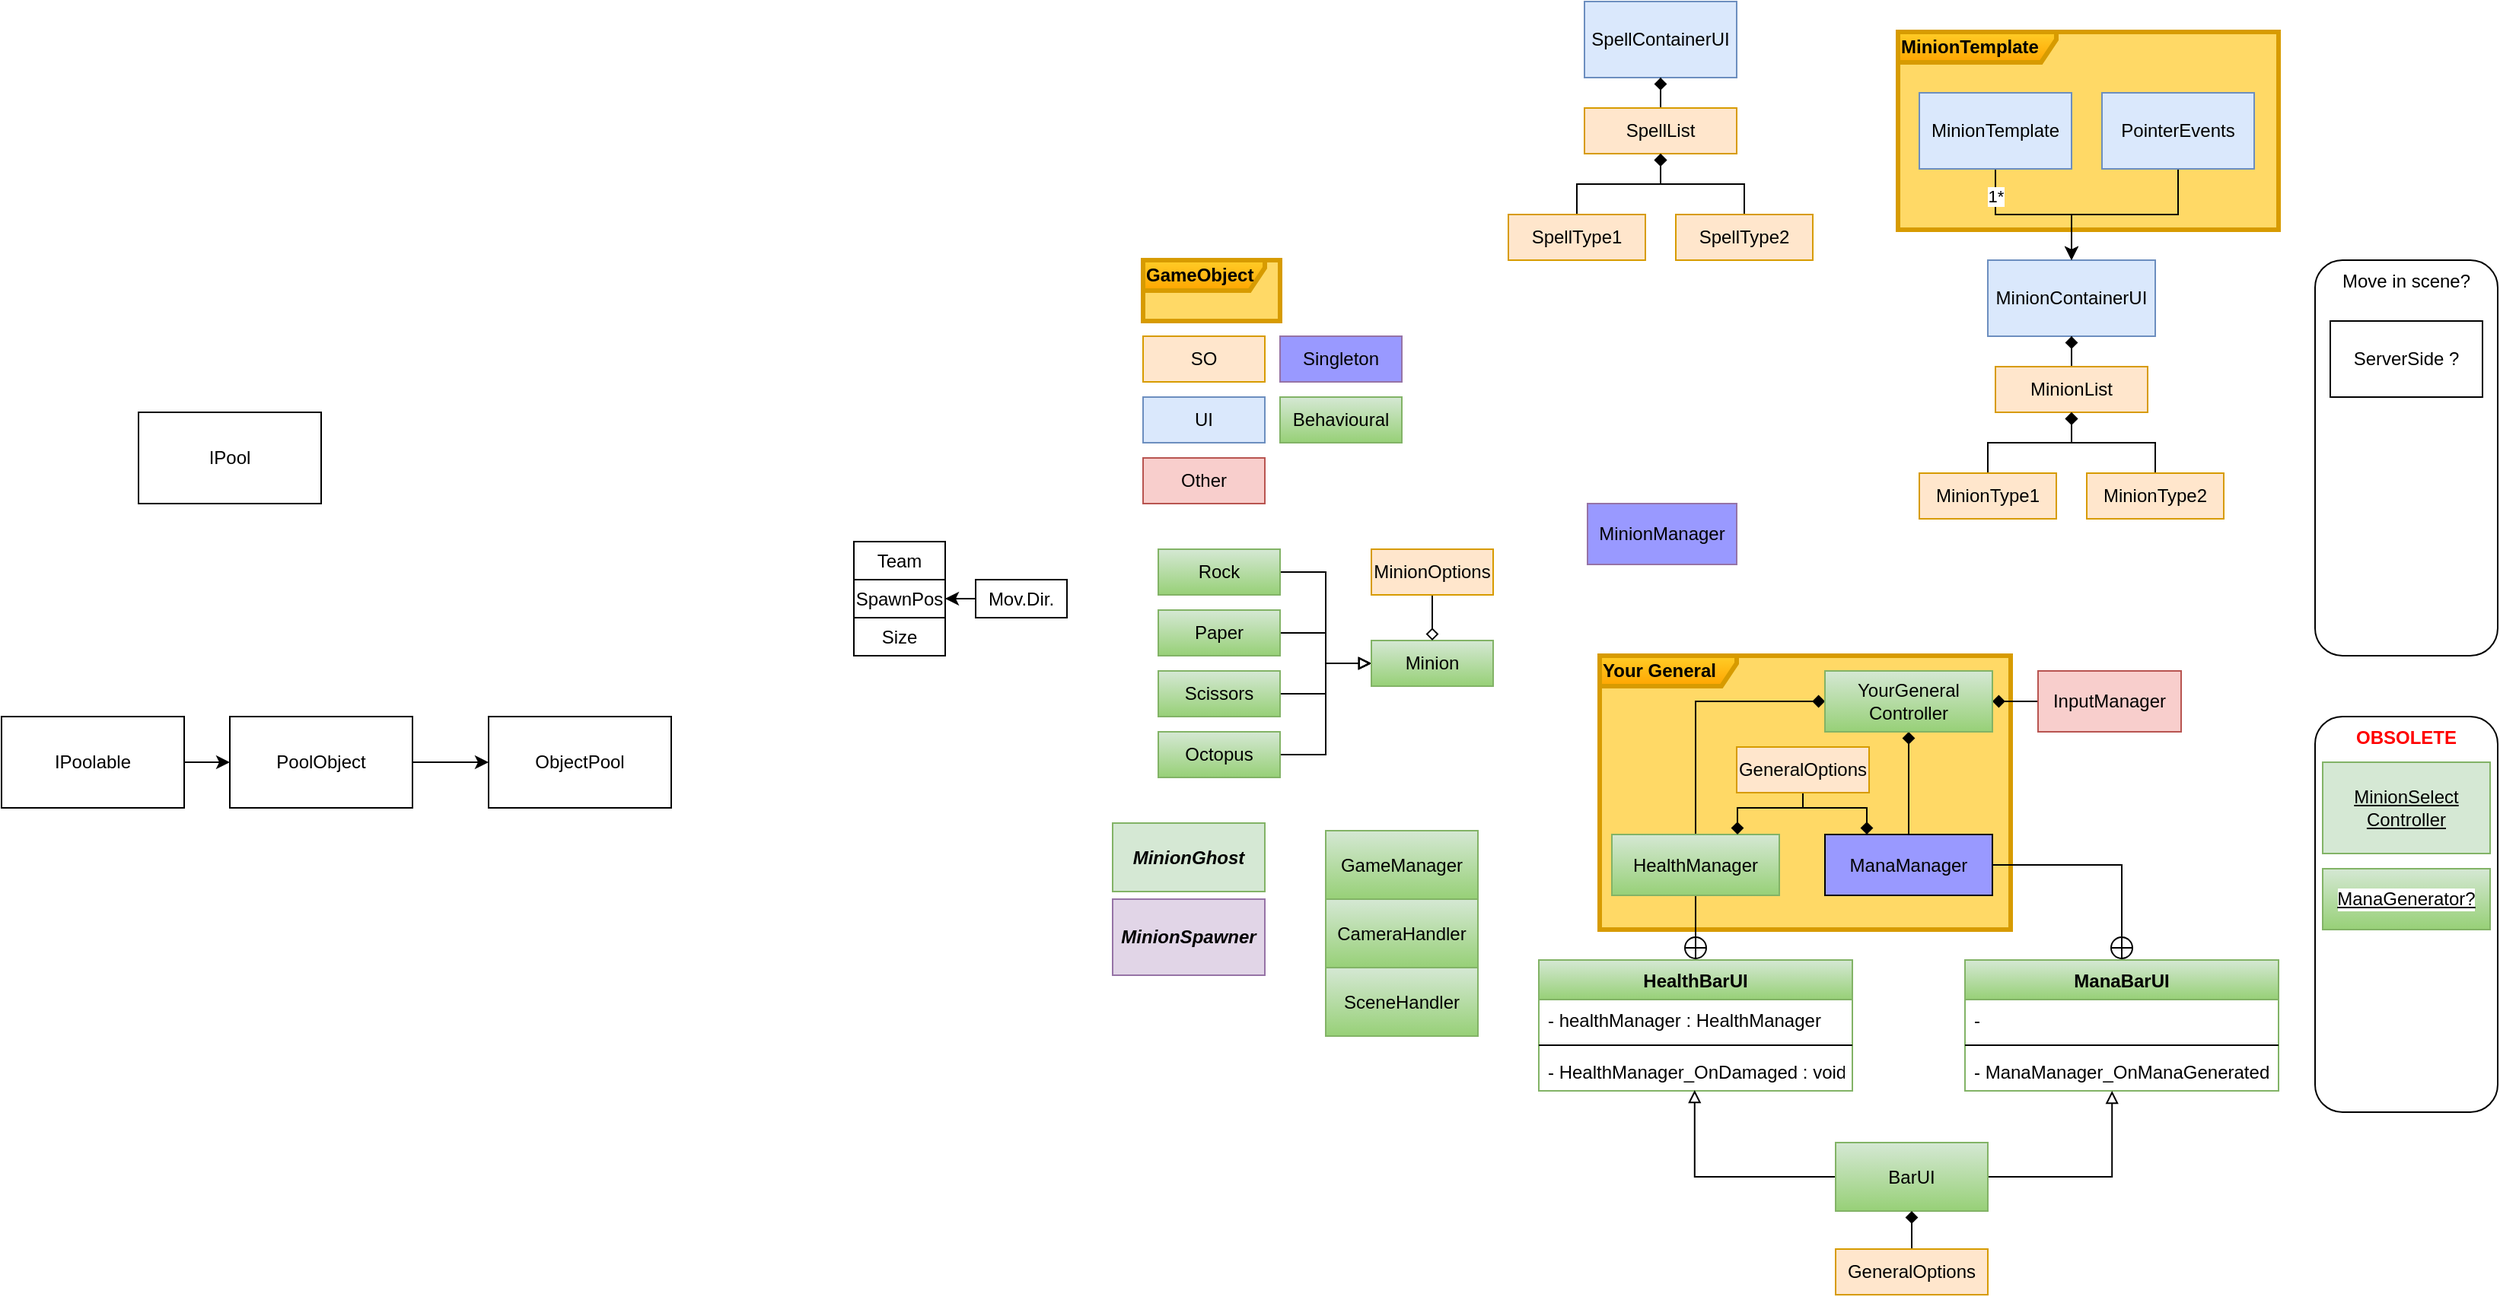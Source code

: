 <mxfile version="16.0.2" type="device"><diagram id="GfL2itH7mbFoeTGBQEbW" name="Sayfa -1"><mxGraphModel dx="1691" dy="1743" grid="1" gridSize="10" guides="1" tooltips="1" connect="1" arrows="1" fold="1" page="1" pageScale="1" pageWidth="827" pageHeight="1169" math="0" shadow="0"><root><mxCell id="0"/><mxCell id="1" parent="0"/><mxCell id="EcPCMLKlSUhCGShAriqz-20" value="&lt;b&gt;Your General&lt;/b&gt;" style="shape=umlFrame;whiteSpace=wrap;html=1;strokeColor=#d79b00;fillColor=#ffcd28;gradientColor=#ffa500;strokeWidth=3;perimeterSpacing=0;swimlaneFillColor=#FFD966;align=left;width=90;height=20;" parent="1" vertex="1"><mxGeometry x="340" y="270" width="270" height="180" as="geometry"/></mxCell><mxCell id="Eb7JJvt_ekmqcAMITwJL-7" style="edgeStyle=orthogonalEdgeStyle;rounded=0;orthogonalLoop=1;jettySize=auto;html=1;exitX=1;exitY=0.5;exitDx=0;exitDy=0;entryX=0;entryY=0.5;entryDx=0;entryDy=0;endArrow=block;endFill=0;" parent="1" source="Eb7JJvt_ekmqcAMITwJL-1" target="Eb7JJvt_ekmqcAMITwJL-6" edge="1"><mxGeometry relative="1" as="geometry"/></mxCell><mxCell id="Eb7JJvt_ekmqcAMITwJL-1" value="Rock" style="rounded=0;whiteSpace=wrap;html=1;fillColor=#d5e8d4;strokeColor=#82b366;gradientColor=#97d077;" parent="1" vertex="1"><mxGeometry x="50" y="200" width="80" height="30" as="geometry"/></mxCell><mxCell id="Eb7JJvt_ekmqcAMITwJL-8" style="edgeStyle=orthogonalEdgeStyle;rounded=0;orthogonalLoop=1;jettySize=auto;html=1;exitX=1;exitY=0.5;exitDx=0;exitDy=0;entryX=0;entryY=0.5;entryDx=0;entryDy=0;endArrow=block;endFill=0;" parent="1" source="Eb7JJvt_ekmqcAMITwJL-2" target="Eb7JJvt_ekmqcAMITwJL-6" edge="1"><mxGeometry relative="1" as="geometry"/></mxCell><mxCell id="Eb7JJvt_ekmqcAMITwJL-2" value="Paper" style="rounded=0;whiteSpace=wrap;html=1;fillColor=#d5e8d4;strokeColor=#82b366;gradientColor=#97d077;" parent="1" vertex="1"><mxGeometry x="50" y="240" width="80" height="30" as="geometry"/></mxCell><mxCell id="Eb7JJvt_ekmqcAMITwJL-9" style="edgeStyle=orthogonalEdgeStyle;rounded=0;orthogonalLoop=1;jettySize=auto;html=1;exitX=1;exitY=0.5;exitDx=0;exitDy=0;entryX=0;entryY=0.5;entryDx=0;entryDy=0;endArrow=block;endFill=0;" parent="1" source="Eb7JJvt_ekmqcAMITwJL-3" target="Eb7JJvt_ekmqcAMITwJL-6" edge="1"><mxGeometry relative="1" as="geometry"/></mxCell><mxCell id="Eb7JJvt_ekmqcAMITwJL-3" value="Scissors" style="rounded=0;whiteSpace=wrap;html=1;fillColor=#d5e8d4;strokeColor=#82b366;gradientColor=#97d077;" parent="1" vertex="1"><mxGeometry x="50" y="280" width="80" height="30" as="geometry"/></mxCell><mxCell id="Eb7JJvt_ekmqcAMITwJL-10" style="edgeStyle=orthogonalEdgeStyle;rounded=0;orthogonalLoop=1;jettySize=auto;html=1;exitX=1;exitY=0.5;exitDx=0;exitDy=0;entryX=0;entryY=0.5;entryDx=0;entryDy=0;endArrow=block;endFill=0;" parent="1" source="Eb7JJvt_ekmqcAMITwJL-4" target="Eb7JJvt_ekmqcAMITwJL-6" edge="1"><mxGeometry relative="1" as="geometry"/></mxCell><mxCell id="Eb7JJvt_ekmqcAMITwJL-4" value="Octopus" style="rounded=0;whiteSpace=wrap;html=1;fillColor=#d5e8d4;strokeColor=#82b366;gradientColor=#97d077;" parent="1" vertex="1"><mxGeometry x="50" y="320" width="80" height="30" as="geometry"/></mxCell><mxCell id="Eb7JJvt_ekmqcAMITwJL-5" value="MinionSpawner" style="rounded=0;whiteSpace=wrap;html=1;fillColor=#e1d5e7;strokeColor=#9673a6;fontStyle=3" parent="1" vertex="1"><mxGeometry x="20" y="430" width="100" height="50" as="geometry"/></mxCell><mxCell id="Eb7JJvt_ekmqcAMITwJL-6" value="Minion" style="rounded=0;whiteSpace=wrap;html=1;fillColor=#d5e8d4;strokeColor=#82b366;gradientColor=#97d077;" parent="1" vertex="1"><mxGeometry x="190" y="260" width="80" height="30" as="geometry"/></mxCell><mxCell id="Eb7JJvt_ekmqcAMITwJL-11" value="MinionContainerUI" style="rounded=0;whiteSpace=wrap;html=1;fillColor=#dae8fc;strokeColor=#6c8ebf;" parent="1" vertex="1"><mxGeometry x="595" y="10" width="110" height="50" as="geometry"/></mxCell><mxCell id="Eb7JJvt_ekmqcAMITwJL-12" value="SO" style="rounded=0;whiteSpace=wrap;html=1;fillColor=#ffe6cc;strokeColor=#d79b00;" parent="1" vertex="1"><mxGeometry x="40" y="60" width="80" height="30" as="geometry"/></mxCell><mxCell id="Eb7JJvt_ekmqcAMITwJL-13" value="Singleton" style="rounded=0;whiteSpace=wrap;html=1;fillColor=#9999FF;strokeColor=#9673a6;" parent="1" vertex="1"><mxGeometry x="130" y="60" width="80" height="30" as="geometry"/></mxCell><mxCell id="Eb7JJvt_ekmqcAMITwJL-14" value="UI" style="rounded=0;whiteSpace=wrap;html=1;fillColor=#dae8fc;strokeColor=#6c8ebf;" parent="1" vertex="1"><mxGeometry x="40" y="100" width="80" height="30" as="geometry"/></mxCell><mxCell id="Eb7JJvt_ekmqcAMITwJL-15" value="SpellContainerUI" style="rounded=0;whiteSpace=wrap;html=1;fillColor=#dae8fc;strokeColor=#6c8ebf;" parent="1" vertex="1"><mxGeometry x="330" y="-160" width="100" height="50" as="geometry"/></mxCell><mxCell id="Eb7JJvt_ekmqcAMITwJL-16" value="Behavioural" style="rounded=0;whiteSpace=wrap;html=1;fillColor=#d5e8d4;strokeColor=#82b366;gradientColor=#97d077;" parent="1" vertex="1"><mxGeometry x="130" y="100" width="80" height="30" as="geometry"/></mxCell><mxCell id="Eb7JJvt_ekmqcAMITwJL-17" value="ServerSide ?" style="rounded=0;whiteSpace=wrap;html=1;direction=west;horizontal=1;" parent="1" vertex="1"><mxGeometry x="820" y="50" width="100" height="50" as="geometry"/></mxCell><mxCell id="FikH05s0eqatZr69xODe-25" value="" style="edgeStyle=orthogonalEdgeStyle;rounded=0;orthogonalLoop=1;jettySize=auto;html=1;endArrow=circlePlus;endFill=0;entryX=0.5;entryY=0;entryDx=0;entryDy=0;exitX=1;exitY=0.5;exitDx=0;exitDy=0;" parent="1" source="Eb7JJvt_ekmqcAMITwJL-19" target="EcPCMLKlSUhCGShAriqz-16" edge="1"><mxGeometry relative="1" as="geometry"><mxPoint x="683" y="517.5" as="targetPoint"/></mxGeometry></mxCell><mxCell id="7CmaLVEED9Y3V0FlP1Bn-3" value="" style="edgeStyle=orthogonalEdgeStyle;rounded=0;orthogonalLoop=1;jettySize=auto;html=1;endArrow=diamond;endFill=1;exitX=0.5;exitY=0;exitDx=0;exitDy=0;" parent="1" source="Eb7JJvt_ekmqcAMITwJL-19" target="FikH05s0eqatZr69xODe-30" edge="1"><mxGeometry relative="1" as="geometry"><mxPoint x="543" y="387.5" as="sourcePoint"/></mxGeometry></mxCell><mxCell id="Eb7JJvt_ekmqcAMITwJL-19" value="ManaManager" style="rounded=0;whiteSpace=wrap;html=1;fillColor=#9999FF;strokeColor=default;gradientColor=none;" parent="1" vertex="1"><mxGeometry x="488" y="387.5" width="110" height="40" as="geometry"/></mxCell><mxCell id="Eb7JJvt_ekmqcAMITwJL-21" value="MinionGhost" style="rounded=0;whiteSpace=wrap;html=1;fillColor=#d5e8d4;strokeColor=#82b366;fontStyle=3" parent="1" vertex="1"><mxGeometry x="20" y="380" width="100" height="45" as="geometry"/></mxCell><mxCell id="Eb7JJvt_ekmqcAMITwJL-23" value="MinionSelect&lt;br&gt;Controller" style="rounded=0;whiteSpace=wrap;html=1;fillColor=#d5e8d4;strokeColor=#82b366;fontStyle=4" parent="1" vertex="1"><mxGeometry x="815" y="340" width="110" height="60" as="geometry"/></mxCell><mxCell id="FikH05s0eqatZr69xODe-17" value="" style="edgeStyle=orthogonalEdgeStyle;rounded=0;orthogonalLoop=1;jettySize=auto;html=1;endArrow=diamond;endFill=1;" parent="1" source="FikH05s0eqatZr69xODe-3" target="Eb7JJvt_ekmqcAMITwJL-11" edge="1"><mxGeometry relative="1" as="geometry"/></mxCell><mxCell id="FikH05s0eqatZr69xODe-3" value="MinionList" style="rounded=0;whiteSpace=wrap;html=1;fillColor=#ffe6cc;strokeColor=#d79b00;" parent="1" vertex="1"><mxGeometry x="600" y="80" width="100" height="30" as="geometry"/></mxCell><mxCell id="FikH05s0eqatZr69xODe-16" value="" style="edgeStyle=orthogonalEdgeStyle;rounded=0;orthogonalLoop=1;jettySize=auto;html=1;endArrow=diamond;endFill=1;" parent="1" source="FikH05s0eqatZr69xODe-13" target="FikH05s0eqatZr69xODe-3" edge="1"><mxGeometry relative="1" as="geometry"/></mxCell><mxCell id="FikH05s0eqatZr69xODe-13" value="MinionType1" style="rounded=0;whiteSpace=wrap;html=1;fillColor=#ffe6cc;strokeColor=#d79b00;" parent="1" vertex="1"><mxGeometry x="550" y="150" width="90" height="30" as="geometry"/></mxCell><mxCell id="FikH05s0eqatZr69xODe-15" value="" style="edgeStyle=orthogonalEdgeStyle;rounded=0;orthogonalLoop=1;jettySize=auto;html=1;endArrow=diamond;endFill=1;" parent="1" source="FikH05s0eqatZr69xODe-14" target="FikH05s0eqatZr69xODe-3" edge="1"><mxGeometry relative="1" as="geometry"/></mxCell><mxCell id="FikH05s0eqatZr69xODe-14" value="MinionType2" style="rounded=0;whiteSpace=wrap;html=1;fillColor=#ffe6cc;strokeColor=#d79b00;" parent="1" vertex="1"><mxGeometry x="660" y="150" width="90" height="30" as="geometry"/></mxCell><mxCell id="FikH05s0eqatZr69xODe-23" value="" style="edgeStyle=orthogonalEdgeStyle;rounded=0;orthogonalLoop=1;jettySize=auto;html=1;endArrow=diamond;endFill=1;" parent="1" source="FikH05s0eqatZr69xODe-18" target="Eb7JJvt_ekmqcAMITwJL-15" edge="1"><mxGeometry relative="1" as="geometry"/></mxCell><mxCell id="FikH05s0eqatZr69xODe-18" value="SpellList" style="rounded=0;whiteSpace=wrap;html=1;fillColor=#ffe6cc;strokeColor=#d79b00;" parent="1" vertex="1"><mxGeometry x="330" y="-90" width="100" height="30" as="geometry"/></mxCell><mxCell id="FikH05s0eqatZr69xODe-19" value="" style="edgeStyle=orthogonalEdgeStyle;rounded=0;orthogonalLoop=1;jettySize=auto;html=1;endArrow=diamond;endFill=1;" parent="1" source="FikH05s0eqatZr69xODe-20" target="FikH05s0eqatZr69xODe-18" edge="1"><mxGeometry relative="1" as="geometry"/></mxCell><mxCell id="FikH05s0eqatZr69xODe-20" value="SpellType1" style="rounded=0;whiteSpace=wrap;html=1;fillColor=#ffe6cc;strokeColor=#d79b00;" parent="1" vertex="1"><mxGeometry x="280" y="-20" width="90" height="30" as="geometry"/></mxCell><mxCell id="FikH05s0eqatZr69xODe-21" value="" style="edgeStyle=orthogonalEdgeStyle;rounded=0;orthogonalLoop=1;jettySize=auto;html=1;endArrow=diamond;endFill=1;" parent="1" source="FikH05s0eqatZr69xODe-22" target="FikH05s0eqatZr69xODe-18" edge="1"><mxGeometry relative="1" as="geometry"/></mxCell><mxCell id="FikH05s0eqatZr69xODe-22" value="SpellType2" style="rounded=0;whiteSpace=wrap;html=1;fillColor=#ffe6cc;strokeColor=#d79b00;" parent="1" vertex="1"><mxGeometry x="390" y="-20" width="90" height="30" as="geometry"/></mxCell><mxCell id="FikH05s0eqatZr69xODe-24" value="GameManager" style="rounded=0;whiteSpace=wrap;html=1;fillColor=#d5e8d4;strokeColor=#82b366;gradientColor=#97d077;" parent="1" vertex="1"><mxGeometry x="160" y="385" width="100" height="45" as="geometry"/></mxCell><mxCell id="FikH05s0eqatZr69xODe-27" value="" style="edgeStyle=orthogonalEdgeStyle;rounded=0;orthogonalLoop=1;jettySize=auto;html=1;endArrow=circlePlus;endFill=0;" parent="1" source="FikH05s0eqatZr69xODe-26" target="EcPCMLKlSUhCGShAriqz-8" edge="1"><mxGeometry relative="1" as="geometry"/></mxCell><mxCell id="7CmaLVEED9Y3V0FlP1Bn-4" value="" style="edgeStyle=orthogonalEdgeStyle;rounded=0;orthogonalLoop=1;jettySize=auto;html=1;endArrow=diamond;endFill=1;exitX=0.5;exitY=0;exitDx=0;exitDy=0;entryX=0;entryY=0.5;entryDx=0;entryDy=0;" parent="1" source="FikH05s0eqatZr69xODe-26" target="FikH05s0eqatZr69xODe-30" edge="1"><mxGeometry relative="1" as="geometry"/></mxCell><mxCell id="FikH05s0eqatZr69xODe-26" value="HealthManager" style="rounded=0;whiteSpace=wrap;html=1;fillColor=#d5e8d4;strokeColor=#82b366;gradientColor=#97d077;fontStyle=0" parent="1" vertex="1"><mxGeometry x="348" y="387.5" width="110" height="40" as="geometry"/></mxCell><mxCell id="FikH05s0eqatZr69xODe-28" value="Other" style="rounded=0;whiteSpace=wrap;html=1;fillColor=#f8cecc;strokeColor=#b85450;" parent="1" vertex="1"><mxGeometry x="40" y="140" width="80" height="30" as="geometry"/></mxCell><mxCell id="7CmaLVEED9Y3V0FlP1Bn-5" value="" style="edgeStyle=orthogonalEdgeStyle;rounded=0;orthogonalLoop=1;jettySize=auto;html=1;endArrow=diamond;endFill=1;exitX=0;exitY=0.5;exitDx=0;exitDy=0;" parent="1" source="FikH05s0eqatZr69xODe-29" target="FikH05s0eqatZr69xODe-30" edge="1"><mxGeometry relative="1" as="geometry"/></mxCell><mxCell id="FikH05s0eqatZr69xODe-29" value="InputManager" style="rounded=0;whiteSpace=wrap;html=1;fillColor=#f8cecc;strokeColor=#b85450;" parent="1" vertex="1"><mxGeometry x="628" y="280" width="94" height="40" as="geometry"/></mxCell><mxCell id="FikH05s0eqatZr69xODe-30" value="YourGeneral Controller" style="rounded=0;whiteSpace=wrap;html=1;fillColor=#d5e8d4;strokeColor=#82b366;gradientColor=#97d077;fontStyle=0;align=center;" parent="1" vertex="1"><mxGeometry x="488" y="280" width="110" height="40" as="geometry"/></mxCell><mxCell id="7CmaLVEED9Y3V0FlP1Bn-2" value="&lt;div&gt;&lt;span&gt;Move in scene?&lt;/span&gt;&lt;br&gt;&lt;/div&gt;&lt;div&gt;&lt;span&gt;&lt;br&gt;&lt;/span&gt;&lt;/div&gt;" style="rounded=1;whiteSpace=wrap;html=1;align=center;verticalAlign=top;labelPosition=center;verticalLabelPosition=middle;spacingBottom=0;fillColor=none;" parent="1" vertex="1"><mxGeometry x="810" y="10" width="120" height="260" as="geometry"/></mxCell><mxCell id="egSkhlj0Ok8Afp6qyzbZ-2" value="" style="edgeStyle=orthogonalEdgeStyle;rounded=0;orthogonalLoop=1;jettySize=auto;html=1;endArrow=diamond;endFill=0;" parent="1" source="egSkhlj0Ok8Afp6qyzbZ-1" target="Eb7JJvt_ekmqcAMITwJL-6" edge="1"><mxGeometry relative="1" as="geometry"/></mxCell><mxCell id="egSkhlj0Ok8Afp6qyzbZ-1" value="MinionOptions" style="rounded=0;whiteSpace=wrap;html=1;fillColor=#ffe6cc;strokeColor=#d79b00;" parent="1" vertex="1"><mxGeometry x="190" y="200" width="80" height="30" as="geometry"/></mxCell><mxCell id="egSkhlj0Ok8Afp6qyzbZ-3" value="CameraHandler" style="rounded=0;whiteSpace=wrap;html=1;fillColor=#d5e8d4;strokeColor=#82b366;gradientColor=#97d077;" parent="1" vertex="1"><mxGeometry x="160" y="430" width="100" height="45" as="geometry"/></mxCell><mxCell id="egSkhlj0Ok8Afp6qyzbZ-4" value="SceneHandler" style="rounded=0;whiteSpace=wrap;html=1;fillColor=#d5e8d4;strokeColor=#82b366;gradientColor=#97d077;" parent="1" vertex="1"><mxGeometry x="160" y="475" width="100" height="45" as="geometry"/></mxCell><mxCell id="egSkhlj0Ok8Afp6qyzbZ-5" value="&lt;div&gt;&lt;b&gt;&lt;font color=&quot;#ff0000&quot;&gt;OBSOLETE&lt;/font&gt;&lt;/b&gt;&lt;/div&gt;" style="rounded=1;html=1;align=center;verticalAlign=top;labelPosition=center;verticalLabelPosition=middle;spacingBottom=0;labelBackgroundColor=default;fillColor=none;arcSize=15;whiteSpace=wrap;" parent="1" vertex="1"><mxGeometry x="810" y="310" width="120" height="260" as="geometry"/></mxCell><mxCell id="EcPCMLKlSUhCGShAriqz-8" value="HealthBarUI" style="swimlane;fontStyle=1;align=center;verticalAlign=top;childLayout=stackLayout;horizontal=1;startSize=26;horizontalStack=0;resizeParent=1;resizeParentMax=0;resizeLast=0;collapsible=1;marginBottom=0;fillColor=#d5e8d4;strokeColor=#82b366;gradientColor=#97d077;" parent="1" vertex="1"><mxGeometry x="300" y="470" width="206" height="86" as="geometry"/></mxCell><mxCell id="EcPCMLKlSUhCGShAriqz-9" value="- healthManager : HealthManager" style="text;strokeColor=none;fillColor=none;align=left;verticalAlign=top;spacingLeft=4;spacingRight=4;overflow=hidden;rotatable=0;points=[[0,0.5],[1,0.5]];portConstraint=eastwest;" parent="EcPCMLKlSUhCGShAriqz-8" vertex="1"><mxGeometry y="26" width="206" height="26" as="geometry"/></mxCell><mxCell id="EcPCMLKlSUhCGShAriqz-10" value="" style="line;strokeWidth=1;fillColor=none;align=left;verticalAlign=middle;spacingTop=-1;spacingLeft=3;spacingRight=3;rotatable=0;labelPosition=right;points=[];portConstraint=eastwest;" parent="EcPCMLKlSUhCGShAriqz-8" vertex="1"><mxGeometry y="52" width="206" height="8" as="geometry"/></mxCell><mxCell id="EcPCMLKlSUhCGShAriqz-11" value="- HealthManager_OnDamaged : void" style="text;strokeColor=none;fillColor=none;align=left;verticalAlign=top;spacingLeft=4;spacingRight=4;overflow=hidden;rotatable=0;points=[[0,0.5],[1,0.5]];portConstraint=eastwest;" parent="EcPCMLKlSUhCGShAriqz-8" vertex="1"><mxGeometry y="60" width="206" height="26" as="geometry"/></mxCell><mxCell id="EcPCMLKlSUhCGShAriqz-16" value="ManaBarUI" style="swimlane;fontStyle=1;align=center;verticalAlign=top;childLayout=stackLayout;horizontal=1;startSize=26;horizontalStack=0;resizeParent=1;resizeParentMax=0;resizeLast=0;collapsible=1;marginBottom=0;fillColor=#d5e8d4;gradientColor=#97d077;strokeColor=#82b366;" parent="1" vertex="1"><mxGeometry x="580" y="470" width="206" height="86" as="geometry"/></mxCell><mxCell id="EcPCMLKlSUhCGShAriqz-17" value="-" style="text;strokeColor=none;fillColor=none;align=left;verticalAlign=top;spacingLeft=4;spacingRight=4;overflow=hidden;rotatable=0;points=[[0,0.5],[1,0.5]];portConstraint=eastwest;" parent="EcPCMLKlSUhCGShAriqz-16" vertex="1"><mxGeometry y="26" width="206" height="26" as="geometry"/></mxCell><mxCell id="EcPCMLKlSUhCGShAriqz-18" value="" style="line;strokeWidth=1;fillColor=none;align=left;verticalAlign=middle;spacingTop=-1;spacingLeft=3;spacingRight=3;rotatable=0;labelPosition=right;points=[];portConstraint=eastwest;" parent="EcPCMLKlSUhCGShAriqz-16" vertex="1"><mxGeometry y="52" width="206" height="8" as="geometry"/></mxCell><mxCell id="EcPCMLKlSUhCGShAriqz-19" value="- ManaManager_OnManaGenerated" style="text;strokeColor=none;fillColor=none;align=left;verticalAlign=top;spacingLeft=4;spacingRight=4;overflow=hidden;rotatable=0;points=[[0,0.5],[1,0.5]];portConstraint=eastwest;" parent="EcPCMLKlSUhCGShAriqz-16" vertex="1"><mxGeometry y="60" width="206" height="26" as="geometry"/></mxCell><mxCell id="EcPCMLKlSUhCGShAriqz-21" value="&lt;b&gt;GameObject&lt;/b&gt;" style="shape=umlFrame;whiteSpace=wrap;html=1;strokeColor=#d79b00;fillColor=#ffcd28;gradientColor=#ffa500;strokeWidth=3;perimeterSpacing=0;swimlaneFillColor=#FFD966;align=left;width=80;height=20;" parent="1" vertex="1"><mxGeometry x="40" y="10" width="90" height="40" as="geometry"/></mxCell><mxCell id="6ZH-X1_3gmYuz_06JJnR-1" value="Team" style="rounded=0;whiteSpace=wrap;html=1;" parent="1" vertex="1"><mxGeometry x="-150" y="195" width="60" height="25" as="geometry"/></mxCell><mxCell id="6ZH-X1_3gmYuz_06JJnR-2" value="SpawnPos" style="rounded=0;whiteSpace=wrap;html=1;" parent="1" vertex="1"><mxGeometry x="-150" y="220" width="60" height="25" as="geometry"/></mxCell><mxCell id="6ZH-X1_3gmYuz_06JJnR-3" value="Size" style="rounded=0;whiteSpace=wrap;html=1;" parent="1" vertex="1"><mxGeometry x="-150" y="245" width="60" height="25" as="geometry"/></mxCell><mxCell id="6ZH-X1_3gmYuz_06JJnR-5" value="" style="edgeStyle=orthogonalEdgeStyle;rounded=0;orthogonalLoop=1;jettySize=auto;html=1;entryX=1;entryY=0.5;entryDx=0;entryDy=0;" parent="1" source="6ZH-X1_3gmYuz_06JJnR-4" target="6ZH-X1_3gmYuz_06JJnR-2" edge="1"><mxGeometry relative="1" as="geometry"/></mxCell><mxCell id="6ZH-X1_3gmYuz_06JJnR-4" value="Mov.Dir." style="rounded=0;whiteSpace=wrap;html=1;" parent="1" vertex="1"><mxGeometry x="-70" y="220" width="60" height="25" as="geometry"/></mxCell><mxCell id="wxT-orkT-mXAC2jRIS5F-4" value="" style="edgeStyle=orthogonalEdgeStyle;rounded=0;orthogonalLoop=1;jettySize=auto;html=1;" parent="1" source="wxT-orkT-mXAC2jRIS5F-1" target="wxT-orkT-mXAC2jRIS5F-3" edge="1"><mxGeometry relative="1" as="geometry"/></mxCell><mxCell id="wxT-orkT-mXAC2jRIS5F-1" value="IPoolable" style="rounded=0;whiteSpace=wrap;html=1;" parent="1" vertex="1"><mxGeometry x="-710" y="310" width="120" height="60" as="geometry"/></mxCell><mxCell id="wxT-orkT-mXAC2jRIS5F-2" value="IPool" style="rounded=0;whiteSpace=wrap;html=1;" parent="1" vertex="1"><mxGeometry x="-620" y="110" width="120" height="60" as="geometry"/></mxCell><mxCell id="wxT-orkT-mXAC2jRIS5F-6" value="" style="edgeStyle=orthogonalEdgeStyle;rounded=0;orthogonalLoop=1;jettySize=auto;html=1;" parent="1" source="wxT-orkT-mXAC2jRIS5F-3" target="wxT-orkT-mXAC2jRIS5F-5" edge="1"><mxGeometry relative="1" as="geometry"/></mxCell><mxCell id="wxT-orkT-mXAC2jRIS5F-3" value="PoolObject" style="rounded=0;whiteSpace=wrap;html=1;" parent="1" vertex="1"><mxGeometry x="-560" y="310" width="120" height="60" as="geometry"/></mxCell><mxCell id="wxT-orkT-mXAC2jRIS5F-5" value="ObjectPool" style="rounded=0;whiteSpace=wrap;html=1;" parent="1" vertex="1"><mxGeometry x="-390" y="310" width="120" height="60" as="geometry"/></mxCell><mxCell id="YrhOMoGHU5jZ0SnsBV6X-15" value="&lt;b&gt;MinionTemplate&lt;/b&gt;" style="shape=umlFrame;whiteSpace=wrap;html=1;strokeColor=#d79b00;fillColor=#ffcd28;gradientColor=#ffa500;strokeWidth=3;perimeterSpacing=0;swimlaneFillColor=#FFD966;align=left;width=104;height=20;" vertex="1" parent="1"><mxGeometry x="536" y="-140" width="250" height="130" as="geometry"/></mxCell><mxCell id="YrhOMoGHU5jZ0SnsBV6X-2" value="" style="edgeStyle=orthogonalEdgeStyle;rounded=0;orthogonalLoop=1;jettySize=auto;html=1;endArrow=block;endFill=0;exitX=0;exitY=0.5;exitDx=0;exitDy=0;entryX=0.497;entryY=0.981;entryDx=0;entryDy=0;entryPerimeter=0;" edge="1" parent="1" source="YrhOMoGHU5jZ0SnsBV6X-1" target="EcPCMLKlSUhCGShAriqz-11"><mxGeometry relative="1" as="geometry"><mxPoint x="403.0" y="606" as="targetPoint"/></mxGeometry></mxCell><mxCell id="YrhOMoGHU5jZ0SnsBV6X-3" value="" style="edgeStyle=orthogonalEdgeStyle;rounded=0;orthogonalLoop=1;jettySize=auto;html=1;endArrow=block;endFill=0;exitX=1;exitY=0.5;exitDx=0;exitDy=0;entryX=0.469;entryY=1;entryDx=0;entryDy=0;entryPerimeter=0;" edge="1" parent="1" source="YrhOMoGHU5jZ0SnsBV6X-1" target="EcPCMLKlSUhCGShAriqz-19"><mxGeometry relative="1" as="geometry"/></mxCell><mxCell id="YrhOMoGHU5jZ0SnsBV6X-1" value="BarUI" style="rounded=0;whiteSpace=wrap;html=1;fillColor=#d5e8d4;strokeColor=#82b366;gradientColor=#97d077;" vertex="1" parent="1"><mxGeometry x="495" y="590" width="100" height="45" as="geometry"/></mxCell><mxCell id="YrhOMoGHU5jZ0SnsBV6X-6" value="ManaGenerator?" style="rounded=0;whiteSpace=wrap;html=1;fillColor=#d5e8d4;strokeColor=#82b366;gradientColor=#97d077;fontStyle=4;labelBackgroundColor=#FFFFFF;" vertex="1" parent="1"><mxGeometry x="815" y="410" width="110" height="40" as="geometry"/></mxCell><mxCell id="YrhOMoGHU5jZ0SnsBV6X-11" value="" style="edgeStyle=orthogonalEdgeStyle;rounded=0;orthogonalLoop=1;jettySize=auto;html=1;endArrow=classic;endFill=1;" edge="1" parent="1" source="YrhOMoGHU5jZ0SnsBV6X-7" target="Eb7JJvt_ekmqcAMITwJL-11"><mxGeometry relative="1" as="geometry"/></mxCell><mxCell id="YrhOMoGHU5jZ0SnsBV6X-12" value="1*" style="edgeLabel;html=1;align=center;verticalAlign=middle;resizable=0;points=[];" vertex="1" connectable="0" parent="YrhOMoGHU5jZ0SnsBV6X-11"><mxGeometry x="-0.736" relative="1" as="geometry"><mxPoint y="3" as="offset"/></mxGeometry></mxCell><mxCell id="YrhOMoGHU5jZ0SnsBV6X-7" value="MinionTemplate" style="rounded=0;whiteSpace=wrap;html=1;fillColor=#dae8fc;strokeColor=#6c8ebf;" vertex="1" parent="1"><mxGeometry x="550" y="-100" width="100" height="50" as="geometry"/></mxCell><mxCell id="YrhOMoGHU5jZ0SnsBV6X-14" value="" style="edgeStyle=orthogonalEdgeStyle;rounded=0;orthogonalLoop=1;jettySize=auto;html=1;endArrow=classic;endFill=1;" edge="1" parent="1" source="YrhOMoGHU5jZ0SnsBV6X-13" target="Eb7JJvt_ekmqcAMITwJL-11"><mxGeometry relative="1" as="geometry"/></mxCell><mxCell id="YrhOMoGHU5jZ0SnsBV6X-13" value="PointerEvents" style="rounded=0;whiteSpace=wrap;html=1;fillColor=#dae8fc;strokeColor=#6c8ebf;" vertex="1" parent="1"><mxGeometry x="670" y="-100" width="100" height="50" as="geometry"/></mxCell><mxCell id="YrhOMoGHU5jZ0SnsBV6X-20" value="" style="edgeStyle=orthogonalEdgeStyle;rounded=0;orthogonalLoop=1;jettySize=auto;html=1;endArrow=diamond;endFill=1;entryX=0.75;entryY=0;entryDx=0;entryDy=0;" edge="1" parent="1" source="YrhOMoGHU5jZ0SnsBV6X-16" target="FikH05s0eqatZr69xODe-26"><mxGeometry relative="1" as="geometry"><Array as="points"><mxPoint x="473" y="370"/><mxPoint x="431" y="370"/></Array></mxGeometry></mxCell><mxCell id="YrhOMoGHU5jZ0SnsBV6X-21" value="" style="edgeStyle=orthogonalEdgeStyle;rounded=0;orthogonalLoop=1;jettySize=auto;html=1;endArrow=diamond;endFill=1;entryX=0.25;entryY=0;entryDx=0;entryDy=0;" edge="1" parent="1" source="YrhOMoGHU5jZ0SnsBV6X-16" target="Eb7JJvt_ekmqcAMITwJL-19"><mxGeometry relative="1" as="geometry"><Array as="points"><mxPoint x="473" y="370"/><mxPoint x="515" y="370"/></Array></mxGeometry></mxCell><mxCell id="YrhOMoGHU5jZ0SnsBV6X-16" value="GeneralOptions" style="rounded=0;whiteSpace=wrap;html=1;fillColor=#ffe6cc;strokeColor=#d79b00;" vertex="1" parent="1"><mxGeometry x="430" y="330" width="87" height="30" as="geometry"/></mxCell><mxCell id="YrhOMoGHU5jZ0SnsBV6X-19" value="" style="edgeStyle=orthogonalEdgeStyle;rounded=0;orthogonalLoop=1;jettySize=auto;html=1;endArrow=diamond;endFill=1;" edge="1" parent="1" source="YrhOMoGHU5jZ0SnsBV6X-18" target="YrhOMoGHU5jZ0SnsBV6X-1"><mxGeometry relative="1" as="geometry"/></mxCell><mxCell id="YrhOMoGHU5jZ0SnsBV6X-18" value="GeneralOptions" style="rounded=0;whiteSpace=wrap;html=1;fillColor=#ffe6cc;strokeColor=#d79b00;" vertex="1" parent="1"><mxGeometry x="495" y="660" width="100" height="30" as="geometry"/></mxCell><mxCell id="YrhOMoGHU5jZ0SnsBV6X-22" value="MinionManager" style="rounded=0;whiteSpace=wrap;html=1;fillColor=#9999FF;strokeColor=#9673a6;" vertex="1" parent="1"><mxGeometry x="332" y="170" width="98" height="40" as="geometry"/></mxCell></root></mxGraphModel></diagram></mxfile>